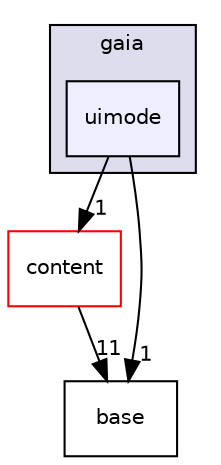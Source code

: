 digraph G {
  compound=true
  node [ fontsize="10", fontname="Helvetica"];
  edge [ labelfontsize="10", labelfontname="Helvetica"];
  subgraph clusterdir_1456e22c17612b474594c42fce5c0653 {
    graph [ bgcolor="#ddddee", pencolor="black", label="gaia" fontname="Helvetica", fontsize="10", URL="dir_1456e22c17612b474594c42fce5c0653.html"]
  dir_9fab210767dc0b301b3933fa5d500bee [shape=box, label="uimode", style="filled", fillcolor="#eeeeff", pencolor="black", URL="dir_9fab210767dc0b301b3933fa5d500bee.html"];
  }
  dir_6f7953980fb72ead198c46d660d3f2f2 [shape=box label="content" fillcolor="white" style="filled" color="red" URL="dir_6f7953980fb72ead198c46d660d3f2f2.html"];
  dir_96bebcbd622f6ba3e4502d519ed457a0 [shape=box label="base" URL="dir_96bebcbd622f6ba3e4502d519ed457a0.html"];
  dir_6f7953980fb72ead198c46d660d3f2f2->dir_96bebcbd622f6ba3e4502d519ed457a0 [headlabel="11", labeldistance=1.5 headhref="dir_000015_000005.html"];
  dir_9fab210767dc0b301b3933fa5d500bee->dir_6f7953980fb72ead198c46d660d3f2f2 [headlabel="1", labeldistance=1.5 headhref="dir_000060_000015.html"];
  dir_9fab210767dc0b301b3933fa5d500bee->dir_96bebcbd622f6ba3e4502d519ed457a0 [headlabel="1", labeldistance=1.5 headhref="dir_000060_000005.html"];
}
